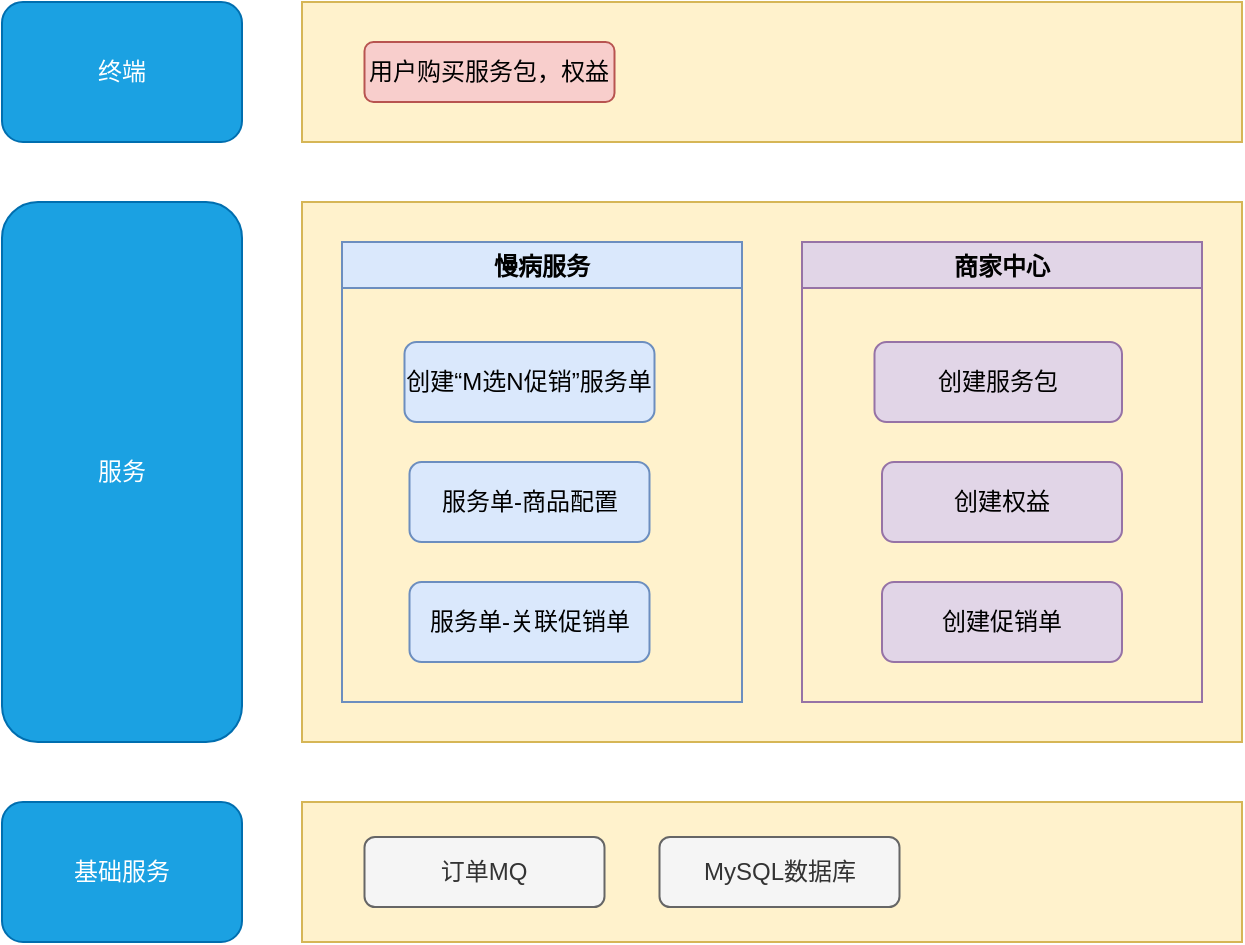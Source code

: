 <mxfile version="20.0.2" type="github">
  <diagram id="nJcIlM35ElsT4FS-h3ae" name="Page-1">
    <mxGraphModel dx="1038" dy="556" grid="1" gridSize="10" guides="1" tooltips="1" connect="1" arrows="1" fold="1" page="1" pageScale="1" pageWidth="850" pageHeight="1100" math="0" shadow="0">
      <root>
        <mxCell id="0" />
        <mxCell id="1" parent="0" />
        <mxCell id="-jOqkrftF3oMmC0jMqJh-18" value="" style="rounded=0;whiteSpace=wrap;html=1;fillColor=#fff2cc;strokeColor=#d6b656;" vertex="1" parent="1">
          <mxGeometry x="290" y="410" width="470" height="70" as="geometry" />
        </mxCell>
        <mxCell id="-jOqkrftF3oMmC0jMqJh-16" value="" style="rounded=0;whiteSpace=wrap;html=1;fillColor=#fff2cc;strokeColor=#d6b656;" vertex="1" parent="1">
          <mxGeometry x="290" y="10" width="470" height="70" as="geometry" />
        </mxCell>
        <mxCell id="-jOqkrftF3oMmC0jMqJh-15" value="" style="rounded=0;whiteSpace=wrap;html=1;fillColor=#fff2cc;strokeColor=#d6b656;" vertex="1" parent="1">
          <mxGeometry x="290" y="110" width="470" height="270" as="geometry" />
        </mxCell>
        <mxCell id="-jOqkrftF3oMmC0jMqJh-3" value="基础服务" style="rounded=1;whiteSpace=wrap;html=1;fillColor=#1ba1e2;fontColor=#ffffff;strokeColor=#006EAF;" vertex="1" parent="1">
          <mxGeometry x="140" y="410" width="120" height="70" as="geometry" />
        </mxCell>
        <mxCell id="-jOqkrftF3oMmC0jMqJh-6" value="订单MQ" style="rounded=1;whiteSpace=wrap;html=1;fillColor=#f5f5f5;fontColor=#333333;strokeColor=#666666;" vertex="1" parent="1">
          <mxGeometry x="321.25" y="427.5" width="120" height="35" as="geometry" />
        </mxCell>
        <mxCell id="-jOqkrftF3oMmC0jMqJh-11" value="终端" style="rounded=1;whiteSpace=wrap;html=1;fillColor=#1ba1e2;fontColor=#ffffff;strokeColor=#006EAF;" vertex="1" parent="1">
          <mxGeometry x="140" y="10" width="120" height="70" as="geometry" />
        </mxCell>
        <mxCell id="-jOqkrftF3oMmC0jMqJh-12" value="用户购买服务包，权益" style="rounded=1;whiteSpace=wrap;html=1;fillColor=#f8cecc;strokeColor=#b85450;" vertex="1" parent="1">
          <mxGeometry x="321.25" y="30" width="125" height="30" as="geometry" />
        </mxCell>
        <mxCell id="-jOqkrftF3oMmC0jMqJh-13" value="服务" style="rounded=1;whiteSpace=wrap;html=1;fillColor=#1ba1e2;fontColor=#ffffff;strokeColor=#006EAF;" vertex="1" parent="1">
          <mxGeometry x="140" y="110" width="120" height="270" as="geometry" />
        </mxCell>
        <mxCell id="-jOqkrftF3oMmC0jMqJh-19" value="MySQL数据库" style="rounded=1;whiteSpace=wrap;html=1;fillColor=#f5f5f5;fontColor=#333333;strokeColor=#666666;" vertex="1" parent="1">
          <mxGeometry x="468.75" y="427.5" width="120" height="35" as="geometry" />
        </mxCell>
        <mxCell id="-jOqkrftF3oMmC0jMqJh-22" value="慢病服务" style="swimlane;fillColor=#dae8fc;strokeColor=#6c8ebf;" vertex="1" parent="1">
          <mxGeometry x="310" y="130" width="200" height="230" as="geometry">
            <mxRectangle x="80" y="520" width="140" height="30" as="alternateBounds" />
          </mxGeometry>
        </mxCell>
        <mxCell id="-jOqkrftF3oMmC0jMqJh-4" value="创建“M选N促销”服务单" style="rounded=1;whiteSpace=wrap;html=1;fillColor=#dae8fc;strokeColor=#6c8ebf;" vertex="1" parent="-jOqkrftF3oMmC0jMqJh-22">
          <mxGeometry x="31.25" y="50" width="125" height="40" as="geometry" />
        </mxCell>
        <mxCell id="-jOqkrftF3oMmC0jMqJh-8" value="服务单-商品配置" style="rounded=1;whiteSpace=wrap;html=1;fillColor=#dae8fc;strokeColor=#6c8ebf;" vertex="1" parent="-jOqkrftF3oMmC0jMqJh-22">
          <mxGeometry x="33.75" y="110" width="120" height="40" as="geometry" />
        </mxCell>
        <mxCell id="-jOqkrftF3oMmC0jMqJh-5" value="服务单-关联促销单" style="rounded=1;whiteSpace=wrap;html=1;fillColor=#dae8fc;strokeColor=#6c8ebf;" vertex="1" parent="-jOqkrftF3oMmC0jMqJh-22">
          <mxGeometry x="33.75" y="170" width="120" height="40" as="geometry" />
        </mxCell>
        <mxCell id="-jOqkrftF3oMmC0jMqJh-24" value="商家中心" style="swimlane;fillColor=#e1d5e7;strokeColor=#9673a6;" vertex="1" parent="1">
          <mxGeometry x="540" y="130" width="200" height="230" as="geometry">
            <mxRectangle x="80" y="520" width="140" height="30" as="alternateBounds" />
          </mxGeometry>
        </mxCell>
        <mxCell id="-jOqkrftF3oMmC0jMqJh-9" value="创建服务包" style="rounded=1;whiteSpace=wrap;html=1;fillColor=#e1d5e7;strokeColor=#9673a6;" vertex="1" parent="-jOqkrftF3oMmC0jMqJh-24">
          <mxGeometry x="36.25" y="50" width="123.75" height="40" as="geometry" />
        </mxCell>
        <mxCell id="-jOqkrftF3oMmC0jMqJh-7" value="创建权益" style="rounded=1;whiteSpace=wrap;html=1;fillColor=#e1d5e7;strokeColor=#9673a6;" vertex="1" parent="-jOqkrftF3oMmC0jMqJh-24">
          <mxGeometry x="40" y="110" width="120" height="40" as="geometry" />
        </mxCell>
        <mxCell id="-jOqkrftF3oMmC0jMqJh-10" value="创建促销单" style="rounded=1;whiteSpace=wrap;html=1;fillColor=#e1d5e7;strokeColor=#9673a6;" vertex="1" parent="-jOqkrftF3oMmC0jMqJh-24">
          <mxGeometry x="40" y="170" width="120" height="40" as="geometry" />
        </mxCell>
      </root>
    </mxGraphModel>
  </diagram>
</mxfile>
